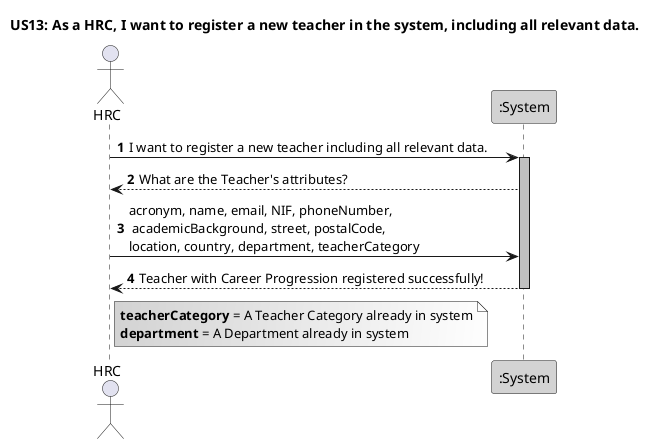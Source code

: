@startuml
autonumber

title US13: As a HRC, I want to register a new teacher in the system, including all relevant data.

actor HRC
participant ":System" as System #lightgrey

HRC -> System: I want to register a new teacher including all relevant data.\t
activate System #silver
System --> HRC: What are the Teacher's attributes?
HRC -> System: acronym, name, email, NIF, phoneNumber, \n academicBackground, street, postalCode,\nlocation, country, department, teacherCategory

System --> HRC: Teacher with Career Progression registered successfully!
deactivate System


Note Right HRC #lightgray/White
    **teacherCategory** = A Teacher Category already in system
    **department** = A Department already in system
End Note
@enduml